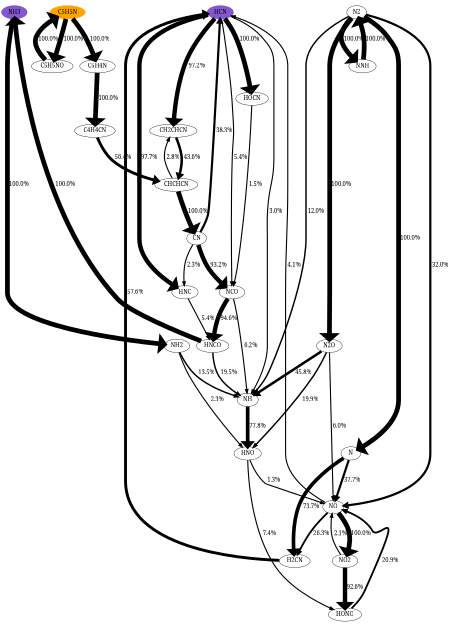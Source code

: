 digraph {
    graph [b="0,0,1558,558", rankdir=TB, center=true, splines=True, size="3,5!", dpi=400, ratio="fill"];
	NO -> NO2 [label=" 100.0%" fontcolor=black fontname=serif fontsize=16 penwidth=13]
	NO -> HCN [label=" 4.1%" fontcolor=black fontname=serif fontsize=16 penwidth=3]
	NO -> H2CN [label=" 26.3%" fontcolor=black fontname=serif fontsize=16 penwidth=5]
	H2CN -> HCN [label=" 57.6%" fontcolor=black fontname=serif fontsize=16 penwidth=8]
	C5H5N -> C5H4N [label=" 100.0%" fontcolor=black fontname=serif fontsize=16 penwidth=13]
	C5H5N -> C5H5NO [label=" 100.0%" fontcolor=black fontname=serif fontsize=16 penwidth=13]
	HCN -> NH [label=" 3.0%" fontcolor=black fontname=serif fontsize=16 penwidth=3]
	HCN -> HNC [label=" 97.7%" fontcolor=black fontname=serif fontsize=16 penwidth=12]
	HCN -> NCO [label=" 5.4%" fontcolor=black fontname=serif fontsize=16 penwidth=3]
	HCN -> CH2CHCN [label=" 97.2%" fontcolor=black fontname=serif fontsize=16 penwidth=12]
	HCN -> HOCN [label=" 100.0%" fontcolor=black fontname=serif fontsize=16 penwidth=13]
	NO2 -> HONO [label=" 92.6%" fontcolor=black fontname=serif fontsize=16 penwidth=12]
	NO2 -> NO [label=" 2.1%" fontcolor=black fontname=serif fontsize=16 penwidth=3]
	N2 -> NNH [label=" 100.0%" fontcolor=black fontname=serif fontsize=16 penwidth=13]
	N2 -> NH [label=" 12.0%" fontcolor=black fontname=serif fontsize=16 penwidth=4]
	N2 -> N [label=" 100.0%" fontcolor=black fontname=serif fontsize=16 penwidth=13]
	N2 -> N2O [label=" 100.0%" fontcolor=black fontname=serif fontsize=16 penwidth=13]
	N2 -> NO [label=" 32.0%" fontcolor=black fontname=serif fontsize=16 penwidth=6]
	NH3 -> NH2 [label=" 100.0%" fontcolor=black fontname=serif fontsize=16 penwidth=13]
	C5H4N -> C4H4CN [label=" 100.0%" fontcolor=black fontname=serif fontsize=16 penwidth=13]
	C5H5NO -> C5H5N [label=" 100.0%" fontcolor=black fontname=serif fontsize=16 penwidth=13]
	NH -> HNO [label=" 77.8%" fontcolor=black fontname=serif fontsize=16 penwidth=10]
	HNC -> HNCO [label=" 5.4%" fontcolor=black fontname=serif fontsize=16 penwidth=3]
	NCO -> NH [label=" 6.2%" fontcolor=black fontname=serif fontsize=16 penwidth=3]
	NCO -> HNCO [label=" 94.6%" fontcolor=black fontname=serif fontsize=16 penwidth=12]
	CH2CHCN -> CHCHCN [label=" 43.6%" fontcolor=black fontname=serif fontsize=16 penwidth=7]
	HOCN -> NCO [label=" 1.5%" fontcolor=black fontname=serif fontsize=16 penwidth=3]
	HONO -> NO [label=" 20.9%" fontcolor=black fontname=serif fontsize=16 penwidth=5]
	NNH -> N2 [label=" 100.0%" fontcolor=black fontname=serif fontsize=16 penwidth=13]
	N -> NO [label=" 37.7%" fontcolor=black fontname=serif fontsize=16 penwidth=6]
	N -> H2CN [label=" 73.7%" fontcolor=black fontname=serif fontsize=16 penwidth=10]
	N2O -> NH [label=" 45.8%" fontcolor=black fontname=serif fontsize=16 penwidth=7]
	N2O -> HNO [label=" 19.9%" fontcolor=black fontname=serif fontsize=16 penwidth=4]
	N2O -> NO [label=" 6.0%" fontcolor=black fontname=serif fontsize=16 penwidth=3]
	NH2 -> NH [label=" 13.5%" fontcolor=black fontname=serif fontsize=16 penwidth=4]
	NH2 -> HNO [label=" 2.3%" fontcolor=black fontname=serif fontsize=16 penwidth=3]
	C4H4CN -> CHCHCN [label=" 56.4%" fontcolor=black fontname=serif fontsize=16 penwidth=8]
	HNO -> HONO [label=" 7.4%" fontcolor=black fontname=serif fontsize=16 penwidth=3]
	HNO -> NO [label=" 1.3%" fontcolor=black fontname=serif fontsize=16 penwidth=3]
	HNCO -> NH [label=" 19.5%" fontcolor=black fontname=serif fontsize=16 penwidth=4]
	HNCO -> NH3 [label=" 100.0%" fontcolor=black fontname=serif fontsize=16 penwidth=13]
	CHCHCN -> CN [label=" 100.0%" fontcolor=black fontname=serif fontsize=16 penwidth=13]
	CHCHCN -> CH2CHCN [label=" 2.8%" fontcolor=black fontname=serif fontsize=16 penwidth=3]
	CN -> HCN [label=" 38.3%" fontcolor=black fontname=serif fontsize=16 penwidth=6]
	CN -> HNC [label=" 2.3%" fontcolor=black fontname=serif fontsize=16 penwidth=3]
	CN -> NCO [label=" 93.2%" fontcolor=black fontname=serif fontsize=16 penwidth=12]
	NO [fontname=serif fontsize=16]
	H2CN [fontname=serif fontsize=16]
	C5H5N [fontname=serif fontsize=16]
	HCN [fontname=serif fontsize=16]
	NO2 [fontname=serif fontsize=16]
	N2 [fontname=serif fontsize=16]
	NH3 [fontname=serif fontsize=16]
	C5H4N [fontname=serif fontsize=16]
	C5H5NO [fontname=serif fontsize=16]
	NH [fontname=serif fontsize=16]
	HNC [fontname=serif fontsize=16]
	NCO [fontname=serif fontsize=16]
	CH2CHCN [fontname=serif fontsize=16]
	HOCN [fontname=serif fontsize=16]
	HONO [fontname=serif fontsize=16]
	NNH [fontname=serif fontsize=16]
	N [fontname=serif fontsize=16]
	N2O [fontname=serif fontsize=16]
	NH2 [fontname=serif fontsize=16]
	C4H4CN [fontname=serif fontsize=16]
	HNO [fontname=serif fontsize=16]
	HNCO [fontname=serif fontsize=16]
	CHCHCN [fontname=serif fontsize=16]
	CN [fontname=serif fontsize=16]
	HCN [color="#500dbab1" fillcolor="#500dbab1" style=filled]
	NH3 [color="#500dbab1" fillcolor="#500dbab1" style=filled]
	C5H5N [color=orange fillcolor=orange style=filled]

    {rank="source"; C5H5N,NH3,HCN,N2}
}